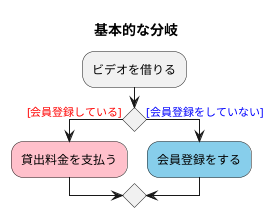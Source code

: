@startuml 分岐
title 基本的な分岐

:ビデオを借りる;
if () is (<color:red>[会員登録している]) then
#Pink:貸出料金を支払う;
else (<color:blue>[会員登録をしていない])
#SkyBlue:会員登録をする;
@enduml